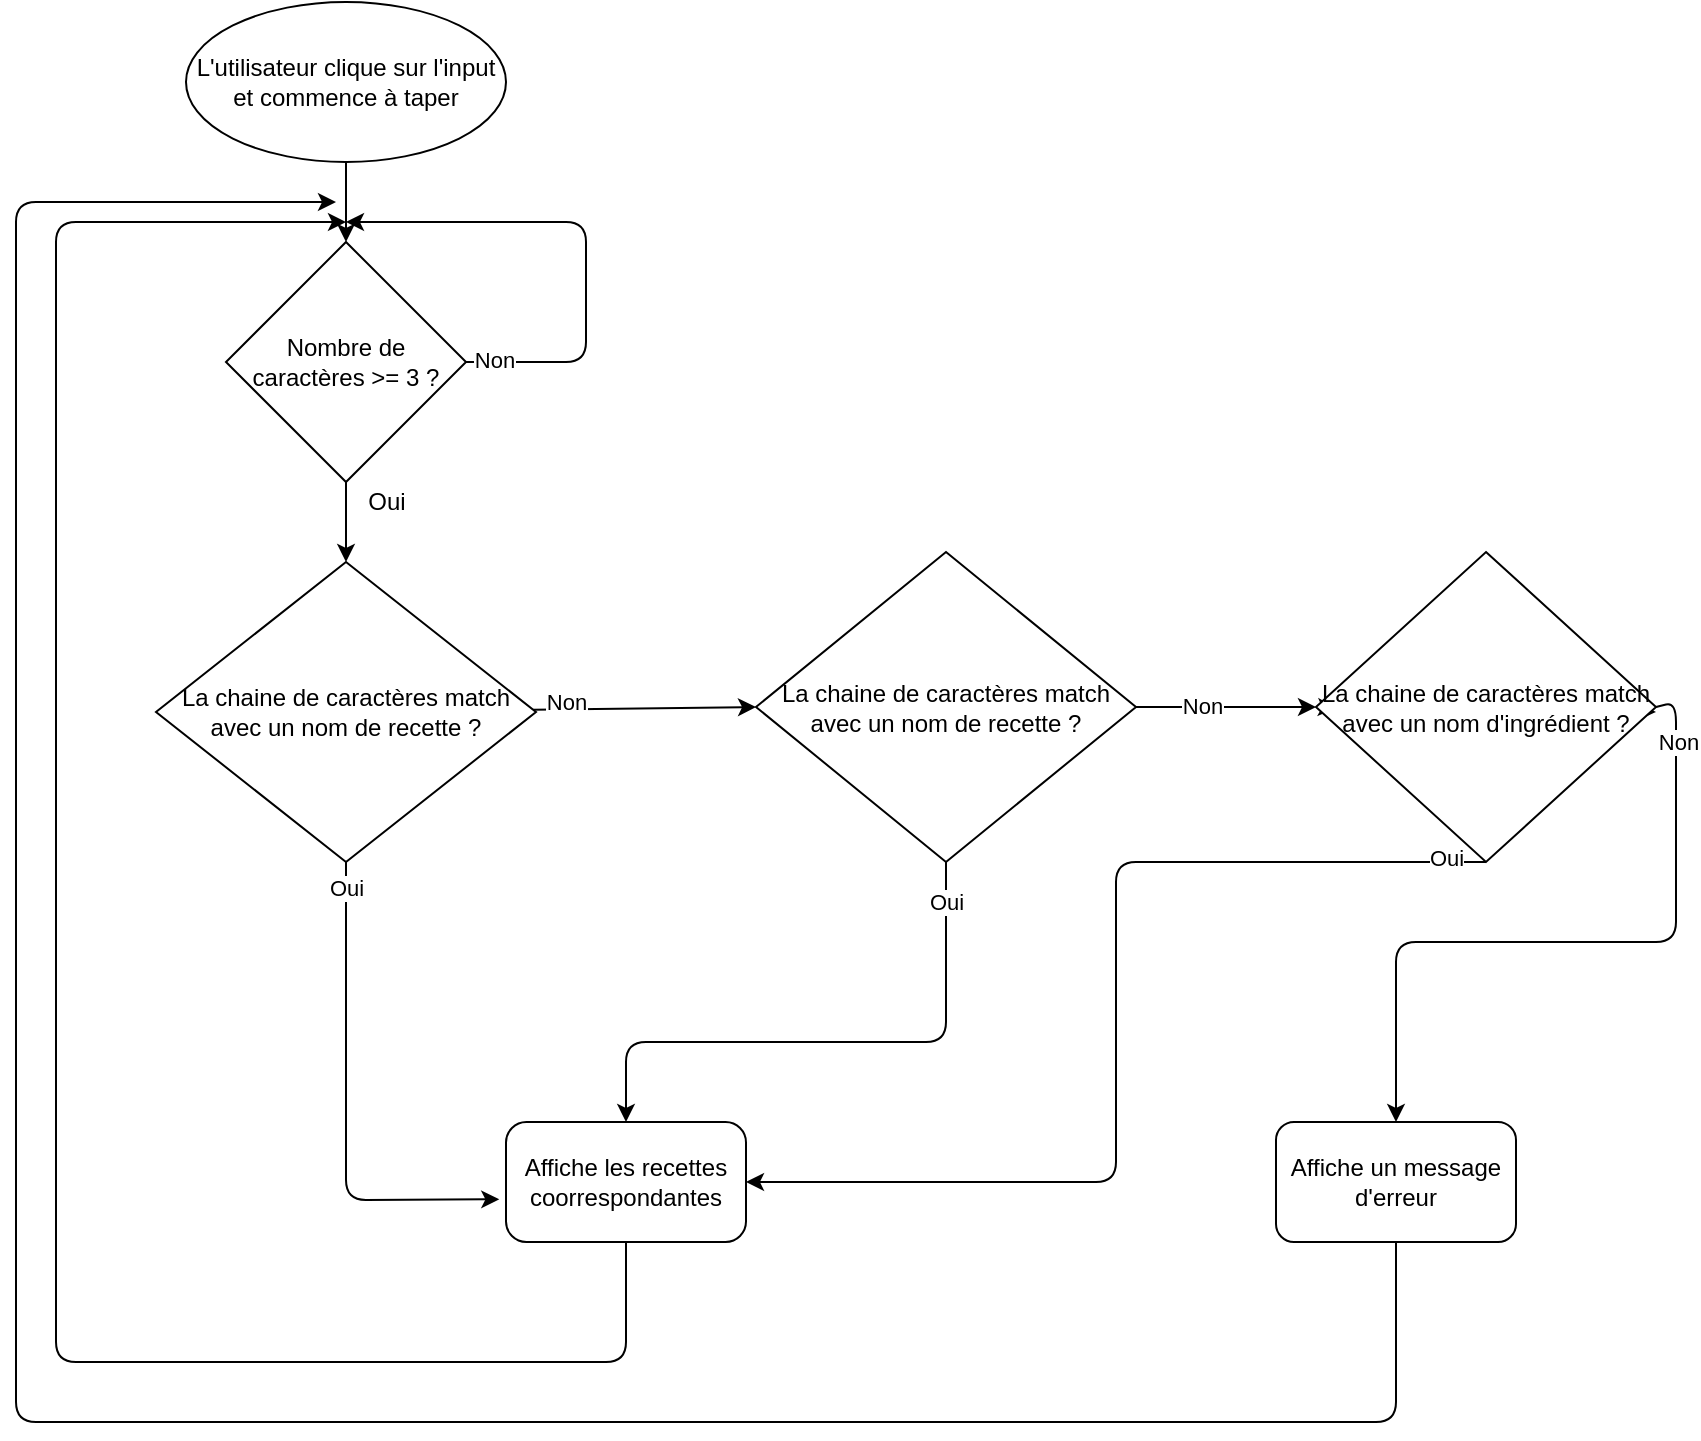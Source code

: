 <mxfile>
    <diagram id="G3b95pPehaJal_vwlHOC" name="Page-1">
        <mxGraphModel dx="950" dy="352" grid="1" gridSize="10" guides="1" tooltips="1" connect="1" arrows="1" fold="1" page="1" pageScale="1" pageWidth="850" pageHeight="1100" math="0" shadow="0">
            <root>
                <mxCell id="0"/>
                <mxCell id="1" parent="0"/>
                <mxCell id="5" value="" style="edgeStyle=none;html=1;" parent="1" source="2" target="4" edge="1">
                    <mxGeometry relative="1" as="geometry"/>
                </mxCell>
                <mxCell id="2" value="L'utilisateur clique sur l'input et commence à taper" style="ellipse;whiteSpace=wrap;html=1;" parent="1" vertex="1">
                    <mxGeometry x="95" y="10" width="160" height="80" as="geometry"/>
                </mxCell>
                <mxCell id="6" style="edgeStyle=none;html=1;exitX=1;exitY=0.5;exitDx=0;exitDy=0;" parent="1" source="4" edge="1">
                    <mxGeometry relative="1" as="geometry">
                        <mxPoint x="175" y="120" as="targetPoint"/>
                        <Array as="points">
                            <mxPoint x="295" y="190"/>
                            <mxPoint x="295" y="120"/>
                        </Array>
                    </mxGeometry>
                </mxCell>
                <mxCell id="17" value="Non" style="edgeLabel;html=1;align=center;verticalAlign=middle;resizable=0;points=[];" vertex="1" connectable="0" parent="6">
                    <mxGeometry x="-0.888" y="1" relative="1" as="geometry">
                        <mxPoint as="offset"/>
                    </mxGeometry>
                </mxCell>
                <mxCell id="8" value="" style="edgeStyle=none;html=1;exitX=0.5;exitY=1;exitDx=0;exitDy=0;" parent="1" source="4" target="7" edge="1">
                    <mxGeometry relative="1" as="geometry">
                        <mxPoint x="175" y="260" as="sourcePoint"/>
                    </mxGeometry>
                </mxCell>
                <mxCell id="4" value="Nombre de caractères &amp;gt;= 3 ?" style="rhombus;whiteSpace=wrap;html=1;" parent="1" vertex="1">
                    <mxGeometry x="115" y="130" width="120" height="120" as="geometry"/>
                </mxCell>
                <mxCell id="10" value="" style="edgeStyle=none;html=1;entryX=-0.028;entryY=0.644;entryDx=0;entryDy=0;entryPerimeter=0;" edge="1" parent="1" target="9">
                    <mxGeometry relative="1" as="geometry">
                        <mxPoint x="175" y="440" as="sourcePoint"/>
                        <mxPoint x="175" y="650" as="targetPoint"/>
                        <Array as="points">
                            <mxPoint x="175" y="609"/>
                        </Array>
                    </mxGeometry>
                </mxCell>
                <mxCell id="16" value="Oui" style="edgeLabel;html=1;align=center;verticalAlign=middle;resizable=0;points=[];" vertex="1" connectable="0" parent="10">
                    <mxGeometry x="-0.897" relative="1" as="geometry">
                        <mxPoint as="offset"/>
                    </mxGeometry>
                </mxCell>
                <mxCell id="11" style="edgeStyle=none;html=1;entryX=0;entryY=0.5;entryDx=0;entryDy=0;" edge="1" parent="1" source="7" target="14">
                    <mxGeometry relative="1" as="geometry">
                        <mxPoint x="395" y="365" as="targetPoint"/>
                    </mxGeometry>
                </mxCell>
                <mxCell id="15" value="Non" style="edgeLabel;html=1;align=center;verticalAlign=middle;resizable=0;points=[];" vertex="1" connectable="0" parent="11">
                    <mxGeometry x="-0.717" y="4" relative="1" as="geometry">
                        <mxPoint as="offset"/>
                    </mxGeometry>
                </mxCell>
                <mxCell id="7" value="La chaine de caractères match avec un nom de recette ?" style="rhombus;whiteSpace=wrap;html=1;" parent="1" vertex="1">
                    <mxGeometry x="80" y="290" width="190" height="150" as="geometry"/>
                </mxCell>
                <mxCell id="34" value="" style="edgeStyle=none;html=1;exitX=0.5;exitY=1;exitDx=0;exitDy=0;" edge="1" parent="1" source="9">
                    <mxGeometry relative="1" as="geometry">
                        <mxPoint x="175" y="120" as="targetPoint"/>
                        <Array as="points">
                            <mxPoint x="315" y="690"/>
                            <mxPoint x="30" y="690"/>
                            <mxPoint x="30" y="120"/>
                        </Array>
                    </mxGeometry>
                </mxCell>
                <mxCell id="9" value="Affiche les recettes coorrespondantes" style="rounded=1;whiteSpace=wrap;html=1;arcSize=17;" vertex="1" parent="1">
                    <mxGeometry x="255" y="570" width="120" height="60" as="geometry"/>
                </mxCell>
                <mxCell id="19" style="edgeStyle=none;html=1;exitX=1;exitY=0.5;exitDx=0;exitDy=0;" edge="1" parent="1" source="14" target="24">
                    <mxGeometry relative="1" as="geometry">
                        <mxPoint x="680" y="365" as="targetPoint"/>
                    </mxGeometry>
                </mxCell>
                <mxCell id="21" style="edgeStyle=none;html=1;exitX=0.5;exitY=1;exitDx=0;exitDy=0;entryX=0.5;entryY=0;entryDx=0;entryDy=0;" edge="1" parent="1" source="14" target="9">
                    <mxGeometry relative="1" as="geometry">
                        <mxPoint x="245" y="530" as="targetPoint"/>
                        <Array as="points">
                            <mxPoint x="475" y="530"/>
                            <mxPoint x="315" y="530"/>
                        </Array>
                    </mxGeometry>
                </mxCell>
                <mxCell id="23" value="Oui" style="edgeLabel;html=1;align=center;verticalAlign=middle;resizable=0;points=[];" vertex="1" connectable="0" parent="21">
                    <mxGeometry x="-0.864" relative="1" as="geometry">
                        <mxPoint as="offset"/>
                    </mxGeometry>
                </mxCell>
                <mxCell id="14" value="&lt;span&gt;La chaine de caractères match avec un nom de recette ?&lt;/span&gt;" style="rhombus;whiteSpace=wrap;html=1;" vertex="1" parent="1">
                    <mxGeometry x="380" y="285" width="190" height="155" as="geometry"/>
                </mxCell>
                <mxCell id="18" value="Oui" style="text;html=1;align=center;verticalAlign=middle;resizable=0;points=[];autosize=1;strokeColor=none;fillColor=none;" vertex="1" parent="1">
                    <mxGeometry x="180" y="250" width="30" height="20" as="geometry"/>
                </mxCell>
                <mxCell id="20" value="Non" style="edgeLabel;html=1;align=center;verticalAlign=middle;resizable=0;points=[];" vertex="1" connectable="0" parent="1">
                    <mxGeometry x="515" y="365" as="geometry">
                        <mxPoint x="88" y="-3" as="offset"/>
                    </mxGeometry>
                </mxCell>
                <mxCell id="25" style="edgeStyle=none;html=1;" edge="1" parent="1" source="24">
                    <mxGeometry relative="1" as="geometry">
                        <mxPoint x="830" y="365" as="targetPoint"/>
                    </mxGeometry>
                </mxCell>
                <mxCell id="26" style="edgeStyle=none;html=1;exitX=0;exitY=0.5;exitDx=0;exitDy=0;" edge="1" parent="1" source="24">
                    <mxGeometry relative="1" as="geometry">
                        <mxPoint x="670" y="363" as="targetPoint"/>
                    </mxGeometry>
                </mxCell>
                <mxCell id="27" style="edgeStyle=none;html=1;exitX=0.5;exitY=1;exitDx=0;exitDy=0;entryX=1;entryY=0.5;entryDx=0;entryDy=0;" edge="1" parent="1" source="24" target="9">
                    <mxGeometry relative="1" as="geometry">
                        <Array as="points">
                            <mxPoint x="560" y="440"/>
                            <mxPoint x="560" y="600"/>
                        </Array>
                    </mxGeometry>
                </mxCell>
                <mxCell id="28" value="Oui" style="edgeLabel;html=1;align=center;verticalAlign=middle;resizable=0;points=[];" vertex="1" connectable="0" parent="27">
                    <mxGeometry x="-0.924" y="-2" relative="1" as="geometry">
                        <mxPoint as="offset"/>
                    </mxGeometry>
                </mxCell>
                <mxCell id="29" style="edgeStyle=none;html=1;exitX=1;exitY=0.5;exitDx=0;exitDy=0;" edge="1" parent="1" source="24" target="30">
                    <mxGeometry relative="1" as="geometry">
                        <mxPoint x="720" y="560" as="targetPoint"/>
                        <Array as="points">
                            <mxPoint x="840" y="360"/>
                            <mxPoint x="840" y="480"/>
                            <mxPoint x="700" y="480"/>
                        </Array>
                    </mxGeometry>
                </mxCell>
                <mxCell id="32" value="Non" style="edgeLabel;html=1;align=center;verticalAlign=middle;resizable=0;points=[];" vertex="1" connectable="0" parent="29">
                    <mxGeometry x="-0.832" y="1" relative="1" as="geometry">
                        <mxPoint as="offset"/>
                    </mxGeometry>
                </mxCell>
                <mxCell id="24" value="&lt;span&gt;La chaine de caractères match avec un nom d'ingrédient ?&lt;/span&gt;" style="rhombus;whiteSpace=wrap;html=1;" vertex="1" parent="1">
                    <mxGeometry x="660" y="285" width="170" height="155" as="geometry"/>
                </mxCell>
                <mxCell id="37" value="" style="edgeStyle=none;html=1;" edge="1" parent="1" source="30">
                    <mxGeometry relative="1" as="geometry">
                        <mxPoint x="170" y="110" as="targetPoint"/>
                        <Array as="points">
                            <mxPoint x="700" y="720"/>
                            <mxPoint x="10" y="720"/>
                            <mxPoint x="10" y="110"/>
                        </Array>
                    </mxGeometry>
                </mxCell>
                <mxCell id="30" value="Affiche un message d'erreur" style="rounded=1;whiteSpace=wrap;html=1;" vertex="1" parent="1">
                    <mxGeometry x="640" y="570" width="120" height="60" as="geometry"/>
                </mxCell>
            </root>
        </mxGraphModel>
    </diagram>
</mxfile>